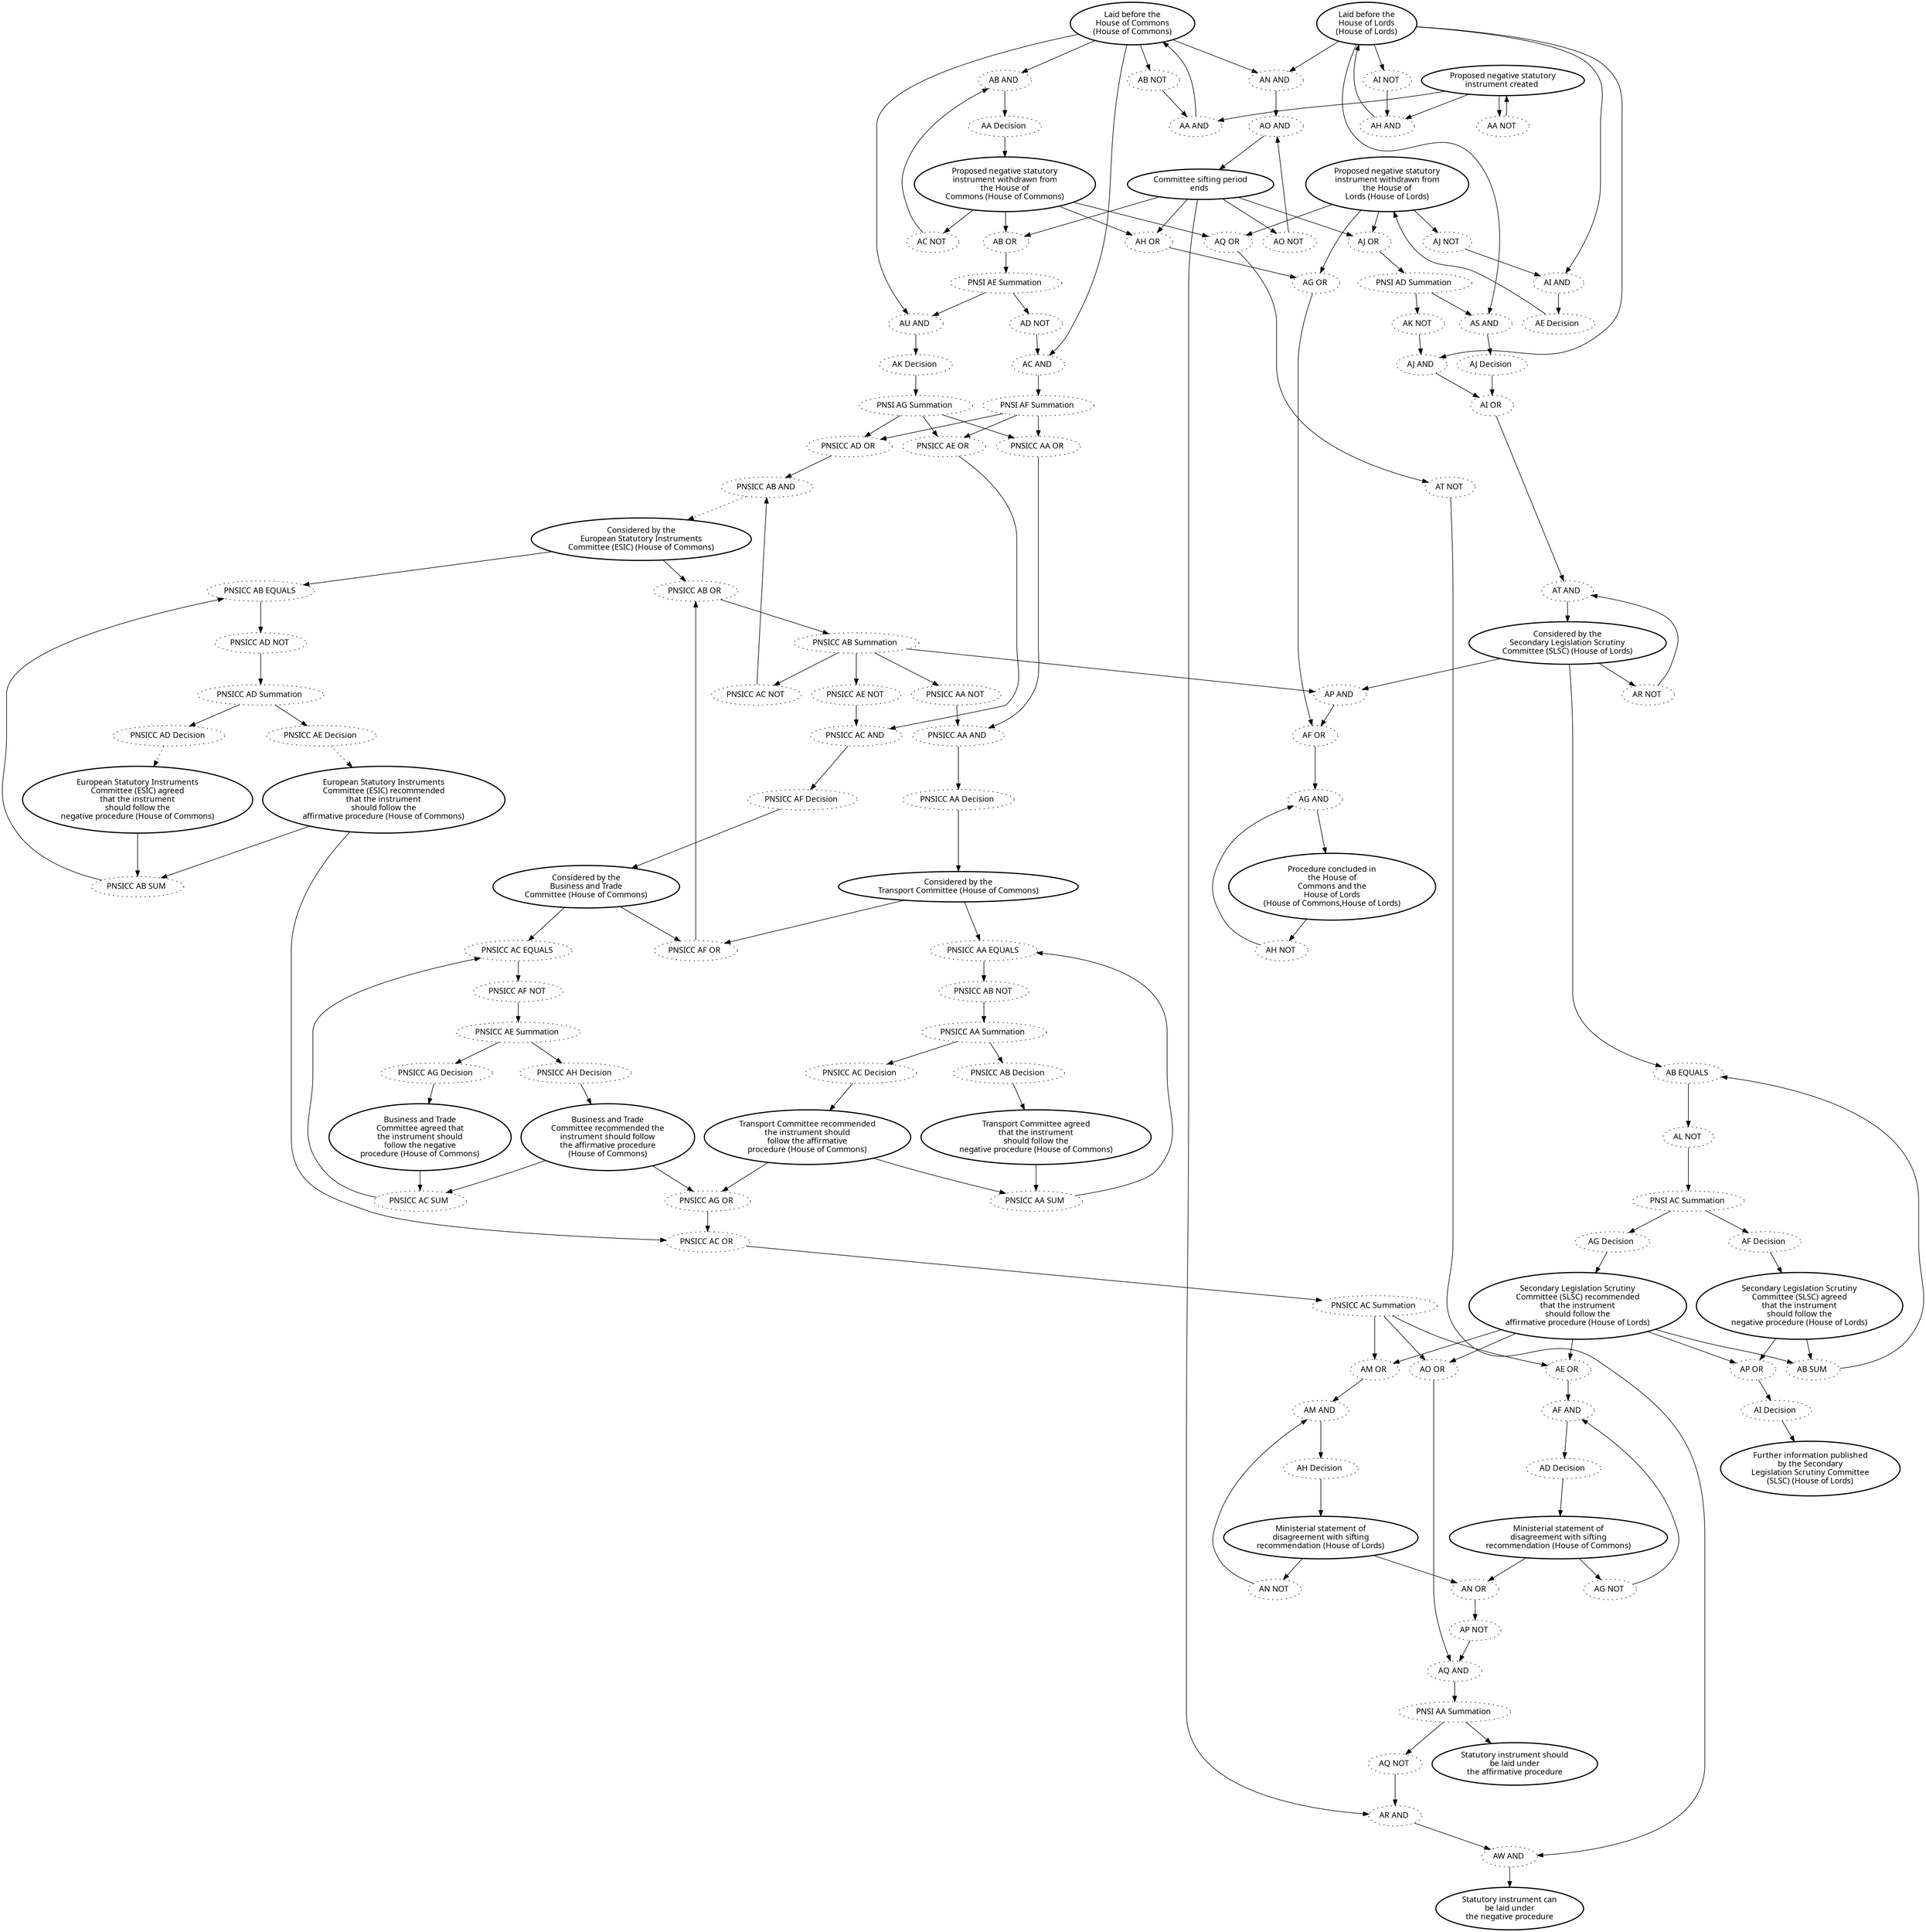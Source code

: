 digraph{graph[fontname="calibri"];node[fontname="calibri"];edge[fontname="calibri"];edge [style=solid, color=black];"4"->"283"[label=""];edge[style=solid, color=black];edge [style=solid, color=black];"4"->"326"[label=""];edge[style=solid, color=black];edge [style=solid, color=black];"4"->"539"[label=""];edge[style=solid, color=black];edge [style=solid, color=black];"4"->"540"[label=""];edge[style=solid, color=black];edge [style=solid, color=black];"4"->"333"[label=""];edge[style=solid, color=black];edge [style=solid, color=black];"12"->"326"[label=""];edge[style=solid, color=black];edge [style=solid, color=black];"12"->"306"[label=""];edge[style=solid, color=black];edge [style=solid, color=black];"12"->"307"[label=""];edge[style=solid, color=black];edge [style=solid, color=black];"12"->"310"[label=""];edge[style=solid, color=black];edge [style=solid, color=black];"12"->"331"[label=""];edge[style=solid, color=black];edge [style=solid, color=black];"19"->"299"[label=""];edge[style=solid, color=black];edge [style=solid, color=black];"19"->"1045"[label=""];edge[style=solid, color=black];edge [style=solid, color=black];"19"->"407"[label=""];edge[style=solid, color=black];edge [style=solid, color=black];"65"->"3999"[label=""];edge[style=solid, color=black];edge [style=solid, color=black];"66"->"3999"[label=""];edge[style=solid, color=black];edge [style=solid, color=black];"66"->"3993"[label=""];edge[style=solid, color=black];edge [style=solid, color=black];"71"->"286"[label=""];edge[style=solid, color=black];edge [style=solid, color=black];"71"->"304"[label=""];edge[style=solid, color=black];edge [style=solid, color=black];"71"->"328"[label=""];edge[style=solid, color=black];edge [style=solid, color=black];"71"->"313"[label=""];edge[style=solid, color=black];edge [style=solid, color=black];"71"->"330"[label=""];edge[style=solid, color=black];edge [style=solid, color=black];"81"->"295"[label=""];edge[style=solid, color=black];edge [style=solid, color=black];"81"->"322"[label=""];edge[style=solid, color=black];edge [style=solid, color=black];"81"->"418"[label=""];edge[style=solid, color=black];edge [style=solid, color=black];"81"->"1014"[label=""];edge[style=solid, color=black];edge [style=solid, color=black];"81"->"419"[label=""];edge[style=solid, color=black];edge [style=solid, color=black];"93"->"4000"[label=""];edge[style=solid, color=black];edge [style=solid, color=black];"93"->"3992"[label=""];edge[style=solid, color=black];edge [style=solid, color=black];"98"->"1014"[label=""];edge[style=solid, color=black];edge [style=solid, color=black];"98"->"419"[label=""];edge[style=solid, color=black];edge [style=solid, color=black];"99"->"305"[label=""];edge[style=solid, color=black];edge [style=solid, color=black];"99"->"538"[label=""];edge[style=solid, color=black];edge [style=solid, color=black];"99"->"542"[label=""];edge[style=solid, color=black];edge [style=solid, color=black];"108"->"303"[label=""];edge[style=solid, color=black];edge [style=solid, color=black];"108"->"308"[label=""];edge[style=solid, color=black];edge [style=solid, color=black];"108"->"313"[label=""];edge[style=solid, color=black];edge [style=solid, color=black];"108"->"420"[label=""];edge[style=solid, color=black];edge [style=solid, color=black];"109"->"282"[label=""];edge[style=solid, color=black];edge [style=solid, color=black];"109"->"304"[label=""];edge[style=solid, color=black];edge [style=solid, color=black];"109"->"286"[label=""];edge[style=solid, color=black];edge [style=solid, color=black];"109"->"420"[label=""];edge[style=solid, color=black];edge [style=solid, color=black];"111"->"301"[label=""];edge[style=solid, color=black];edge [style=solid, color=black];"113"->"297"[label=""];edge[style=solid, color=black];edge [style=solid, color=black];"113"->"417"[label=""];edge[style=solid, color=black];edge [style=solid, color=black];"114"->"325"[label=""];edge[style=solid, color=black];edge [style=solid, color=black];"114"->"417"[label=""];edge[style=solid, color=black];edge [style=solid, color=black];"281"->"109"[label=""];edge[style=solid, color=black];edge [style=solid, color=black];"282"->"540"[label=""];edge[style=solid, color=black];edge [style=solid, color=black];"283"->"3821"[label=""];edge[style=solid, color=black];edge [style=solid, color=black];"284"->"283"[label=""];edge[style=solid, color=black];edge [style=solid, color=black];"286"->"3186"[label=""];edge[style=solid, color=black];edge [style=solid, color=black];"295"->"296"[label=""];edge[style=solid, color=black];edge [style=solid, color=black];"296"->"298"[label=""];edge[style=solid, color=black];edge [style=solid, color=black];"297"->"296"[label=""];edge[style=solid, color=black];edge [style=solid, color=black];"298"->"113"[label=""];edge[style=solid, color=black];edge [style=solid, color=black];"299"->"302"[label=""];edge[style=solid, color=black];edge [style=solid, color=black];"300"->"111"[label=""];edge[style=solid, color=black];edge [style=solid, color=black];"301"->"300"[label=""];edge[style=solid, color=black];edge [style=solid, color=black];"302"->"300"[label=""];edge[style=solid, color=black];edge [style=solid, color=black];"303"->"302"[label=""];edge[style=solid, color=black];edge [style=solid, color=black];"304"->"303"[label=""];edge[style=solid, color=black];edge [style=solid, color=black];"305"->"12"[label=""];edge[style=solid, color=black];edge [style=solid, color=black];"306"->"305"[label=""];edge[style=solid, color=black];edge [style=solid, color=black];"307"->"309"[label=""];edge[style=solid, color=black];edge [style=solid, color=black];"308"->"307"[label=""];edge[style=solid, color=black];edge [style=solid, color=black];"309"->"108"[label=""];edge[style=solid, color=black];edge [style=solid, color=black];"310"->"312"[label=""];edge[style=solid, color=black];edge [style=solid, color=black];"311"->"310"[label=""];edge[style=solid, color=black];edge [style=solid, color=black];"312"->"332"[label=""];edge[style=solid, color=black];edge [style=solid, color=black];"313"->"3187"[label=""];edge[style=solid, color=black];edge [style=solid, color=black];"316"->"3068"[label=""];edge[style=solid, color=black];edge [style=solid, color=black];"320"->"98"[label=""];edge[style=solid, color=black];edge [style=solid, color=black];"321"->"81"[label=""];edge[style=solid, color=black];edge [style=solid, color=black];"322"->"323"[label=""];edge[style=solid, color=black];edge [style=solid, color=black];"323"->"324"[label=""];edge[style=solid, color=black];edge [style=solid, color=black];"324"->"114"[label=""];edge[style=solid, color=black];edge [style=solid, color=black];"325"->"323"[label=""];edge[style=solid, color=black];edge [style=solid, color=black];"326"->"327"[label=""];edge[style=solid, color=black];edge [style=solid, color=black];"327"->"71"[label=""];edge[style=solid, color=black];edge [style=solid, color=black];"328"->"327"[label=""];edge[style=solid, color=black];edge [style=solid, color=black];"329"->"2834"[label=""];edge[style=solid, color=black];edge [style=solid, color=black];"330"->"335"[label=""];edge[style=solid, color=black];edge [style=solid, color=black];"331"->"490"[label=""];edge[style=solid, color=black];edge [style=solid, color=black];"332"->"19"[label=""];edge[style=solid, color=black];edge [style=solid, color=black];"333"->"491"[label=""];edge[style=solid, color=black];edge [style=solid, color=black];"335"->"2833"[label=""];edge[style=solid, color=black];edge [style=solid, color=black];"405"->"329"[label=""];edge[style=solid, color=black];edge [style=solid, color=black];"406"->"330"[label=""];edge[style=solid, color=black];edge [style=solid, color=black];"407"->"332"[label=""];edge[style=solid, color=black];edge [style=solid, color=black];"409"->"335"[label=""];edge[style=solid, color=black];edge [style=solid, color=black];"417"->"405"[label=""];edge[style=solid, color=black];edge [style=solid, color=black];"418"->"329"[label=""];edge[style=solid, color=black];edge [style=solid, color=black];"419"->"489"[label=""];edge[style=solid, color=black];edge [style=solid, color=black];"420"->"409"[label=""];edge[style=solid, color=black];edge [style=solid, color=black];"489"->"224"[label=""];edge[style=solid, color=black];edge [style=solid, color=black];"490"->"312"[label=""];edge[style=solid, color=black];edge [style=solid, color=black];"491"->"3822"[label=""];edge[style=solid, color=black];edge [style=solid, color=black];"538"->"4"[label=""];edge[style=solid, color=black];edge [style=solid, color=black];"539"->"538"[label=""];edge[style=solid, color=black];edge [style=solid, color=black];"540"->"281"[label=""];edge[style=solid, color=black];edge [style=solid, color=black];"542"->"99"[label=""];edge[style=solid, color=black];edge [style=solid, color=black];"1014"->"1045"[label=""];edge[style=solid, color=black];edge [style=solid, color=black];"1045"->"316"[label=""];edge[style=solid, color=black];edge [style=solid, color=black];"2834"->"2832"[label=""];edge[style=solid, color=black];edge [style=solid, color=black];"2834"->"406"[label=""];edge[style=solid, color=black];edge [style=solid, color=black];"2901"->"4015"[label=""];edge[style=solid, color=black];edge [style=solid, color=black];"2901"->"4009"[label=""];edge[style=solid, color=black];edge [style=solid, color=black];"3068"->"320"[label=""];edge[style=solid, color=black];edge [style=solid, color=black];"3068"->"321"[label=""];edge[style=solid, color=black];edge [style=solid, color=black];"3186"->"284"[label=""];edge[style=solid, color=black];edge [style=solid, color=black];"3186"->"333"[label=""];edge[style=solid, color=black];edge [style=solid, color=black];"3187"->"311"[label=""];edge[style=solid, color=black];edge [style=solid, color=black];"3187"->"331"[label=""];edge[style=solid, color=black];edge [style=solid, color=black];"3821"->"3994"[label=""];edge[style=solid, color=black];edge [style=solid, color=black];"3821"->"3978"[label=""];edge[style=solid, color=black];edge [style=solid, color=black];"3821"->"4014"[label=""];edge[style=solid, color=black];edge [style=solid, color=black];"3822"->"3994"[label=""];edge[style=solid, color=black];edge [style=solid, color=black];"3822"->"3978"[label=""];edge[style=solid, color=black];edge [style=solid, color=black];"3822"->"4014"[label=""];edge[style=solid, color=black];edge [style=solid, color=black];"3977"->"3981"[label=""];edge[style=solid, color=black];edge [style=solid, color=black];"3978"->"3977"[label=""];edge[style=solid, color=black];edge [style=solid, color=black];"3979"->"3980"[label=""];edge[style=solid, color=black];edge [style=solid, color=black];"3980"->"3985"[label=""];edge[style=solid, color=black];edge [style=solid, color=black];"3981"->"3988"[label=""];edge[style=solid, color=black];edge [style=solid, color=black];"3982"->"3989"[label=""];edge[style=solid, color=black];edge [style=solid, color=black];"3983"->"3990"[label=""];edge[style=solid, color=black];edge [style=solid, color=black];"3984"->"3977"[label=""];edge[style=solid, color=black];edge [style=solid, color=black];"3985"->"3986"[label=""];edge[style=solid, color=black];edge [style=solid, color=black];"3986"->"3982"[label=""];edge[style=solid, color=black];edge [style=solid, color=black];"3986"->"3983"[label=""];edge[style=solid, color=black];edge [style=solid, color=black];"3987"->"299"[label=""];edge[style=solid, color=black];edge [style=solid, color=black];"3987"->"3995"[label=""];edge[style=solid, color=black];edge [style=solid, color=black];"3987"->"3984"[label=""];edge[style=solid, color=black];edge [style=solid, color=black];"3987"->"4003"[label=""];edge[style=solid, color=black];edge [style=solid, color=black];"3988"->"3980"[label=""];edge[style=solid, color=black];edge [style=solid, color=black];"3988"->"4015"[label=""];edge[style=solid, color=black];edge [style=solid, color=black];"3989"->"3979"[label=""];edge[style=solid, color=black];edge [style=solid, color=black];"3990"->"3979"[label=""];edge[style=solid, color=black];edge [style=solid, color=black];"3990"->"4016"[label=""];edge[style=solid, color=black];edge [style=dotted, color=black];"3991"->"93"[label=""];edge[style=solid, color=black];edge [style=solid, color=black];"3992"->"3987"[label=""];edge[style=solid, color=black];edge [style=solid, color=black];"3993"->"4002"[label=""];edge[style=solid, color=black];edge [style=solid, color=black];"3994"->"3991"[label=""];edge[style=solid, color=black];edge [style=solid, color=black];"3995"->"3991"[label=""];edge[style=solid, color=black];edge [style=solid, color=black];"3996"->"4001"[label=""];edge[style=solid, color=black];edge [style=dotted, color=black];"3997"->"65"[label=""];edge[style=solid, color=black];edge [style=dotted, color=black];"3998"->"66"[label=""];edge[style=solid, color=black];edge [style=solid, color=black];"3999"->"4000"[label=""];edge[style=solid, color=black];edge [style=solid, color=black];"4000"->"3996"[label=""];edge[style=solid, color=black];edge [style=solid, color=black];"4001"->"3997"[label=""];edge[style=solid, color=black];edge [style=solid, color=black];"4001"->"3998"[label=""];edge[style=solid, color=black];edge [style=solid, color=black];"4002"->"295"[label=""];edge[style=solid, color=black];edge [style=solid, color=black];"4002"->"322"[label=""];edge[style=solid, color=black];edge [style=solid, color=black];"4002"->"418"[label=""];edge[style=solid, color=black];edge [style=solid, color=black];"4003"->"4005"[label=""];edge[style=solid, color=black];edge [style=solid, color=black];"4004"->"4011"[label=""];edge[style=solid, color=black];edge [style=solid, color=black];"4005"->"4006"[label=""];edge[style=solid, color=black];edge [style=solid, color=black];"4006"->"2901"[label=""];edge[style=solid, color=black];edge [style=solid, color=black];"4007"->"4012"[label=""];edge[style=solid, color=black];edge [style=solid, color=black];"4008"->"4013"[label=""];edge[style=solid, color=black];edge [style=solid, color=black];"4009"->"4004"[label=""];edge[style=solid, color=black];edge [style=solid, color=black];"4010"->"4009"[label=""];edge[style=solid, color=black];edge [style=solid, color=black];"4011"->"4007"[label=""];edge[style=solid, color=black];edge [style=solid, color=black];"4011"->"4008"[label=""];edge[style=solid, color=black];edge [style=solid, color=black];"4012"->"4010"[label=""];edge[style=solid, color=black];edge [style=solid, color=black];"4013"->"4010"[label=""];edge[style=solid, color=black];edge [style=solid, color=black];"4013"->"4016"[label=""];edge[style=solid, color=black];edge [style=solid, color=black];"4014"->"4005"[label=""];edge[style=solid, color=black];edge [style=solid, color=black];"4015"->"3992"[label=""];edge[style=solid, color=black];edge [style=solid, color=black];"4016"->"3993"[label=""];edge[style=solid, color=black];"4" [label="Laid before the\nHouse of Commons\n(House of Commons)", style=bold];"12" [label="Laid before the\nHouse of Lords\n(House of Lords)", style=bold];"19" [label="Considered by the\nSecondary Legislation Scrutiny\nCommittee (SLSC) (House of Lords)", style=bold];"65" [label="European Statutory Instruments\nCommittee (ESIC) agreed\nthat the instrument\nshould follow the\nnegative procedure (House of Commons)", style=bold];"66" [label="European Statutory Instruments\nCommittee (ESIC) recommended\nthat the instrument\nshould follow the\naffirmative procedure (House of Commons)", style=bold];"71" [label="Committee sifting period\nends ", style=bold];"81" [label="Secondary Legislation Scrutiny\nCommittee (SLSC) recommended\nthat the instrument\nshould follow the\naffirmative procedure (House of Lords)", style=bold];"93" [label="Considered by the\nEuropean Statutory Instruments\nCommittee (ESIC) (House of Commons)", style=bold];"98" [label="Secondary Legislation Scrutiny\nCommittee (SLSC) agreed\nthat the instrument\nshould follow the\nnegative procedure (House of Lords)", style=bold];"99" [label="Proposed negative statutory\ninstrument created ", style=bold];"108" [label="Proposed negative statutory\ninstrument withdrawn from\nthe House of\nLords (House of Lords)", style=bold];"109" [label="Proposed negative statutory\ninstrument withdrawn from\nthe House of\nCommons (House of Commons)", style=bold];"111" [label="Procedure concluded in\nthe House of\nCommons and the\nHouse of Lords\n(House of Commons,House of Lords)", style=bold];"113" [label="Ministerial statement of\ndisagreement with sifting\nrecommendation (House of Commons)", style=bold];"114" [label="Ministerial statement of\ndisagreement with sifting\nrecommendation (House of Lords)", style=bold];"281" [label="AA Decision ", style=dotted];"282" [label="AC NOT ", style=dotted];"283" [label="AC AND ", style=dotted];"284" [label="AD NOT ", style=dotted];"286" [label="AB OR ", style=dotted];"295" [label="AE OR ", style=dotted];"296" [label="AF AND ", style=dotted];"297" [label="AG NOT ", style=dotted];"298" [label="AD Decision ", style=dotted];"299" [label="AP AND ", style=dotted];"300" [label="AG AND ", style=dotted];"301" [label="AH NOT ", style=dotted];"302" [label="AF OR ", style=dotted];"303" [label="AG OR ", style=dotted];"304" [label="AH OR ", style=dotted];"305" [label="AH AND ", style=dotted];"306" [label="AI NOT ", style=dotted];"307" [label="AI AND ", style=dotted];"308" [label="AJ NOT ", style=dotted];"309" [label="AE Decision ", style=dotted];"310" [label="AJ AND ", style=dotted];"311" [label="AK NOT ", style=dotted];"312" [label="AI OR ", style=dotted];"313" [label="AJ OR ", style=dotted];"316" [label="AL NOT ", style=dotted];"320" [label="AF Decision ", style=dotted];"321" [label="AG Decision ", style=dotted];"322" [label="AM OR ", style=dotted];"323" [label="AM AND ", style=dotted];"324" [label="AH Decision ", style=dotted];"325" [label="AN NOT ", style=dotted];"326" [label="AN AND ", style=dotted];"327" [label="AO AND ", style=dotted];"328" [label="AO NOT ", style=dotted];"329" [label="AQ AND ", style=dotted];"330" [label="AR AND ", style=dotted];"331" [label="AS AND ", style=dotted];"332" [label="AT AND ", style=dotted];"333" [label="AU AND ", style=dotted];"335" [label="AW AND ", style=dotted];"405" [label="AP NOT ", style=dotted];"406" [label="AQ NOT ", style=dotted];"407" [label="AR NOT ", style=dotted];"409" [label="AT NOT ", style=dotted];"417" [label="AN OR ", style=dotted];"418" [label="AO OR ", style=dotted];"419" [label="AP OR ", style=dotted];"420" [label="AQ OR ", style=dotted];"489" [label="AI Decision ", style=dotted];"490" [label="AJ Decision ", style=dotted];"491" [label="AK Decision ", style=dotted];"538" [label="AA AND ", style=dotted];"539" [label="AB NOT ", style=dotted];"540" [label="AB AND ", style=dotted];"542" [label="AA NOT ", style=dotted];"1014" [label="AB SUM ", style=dotted];"1045" [label="AB EQUALS ", style=dotted];"2834" [label="PNSI AA Summation ", style=dotted];"2901" [label="Considered by the\nBusiness and Trade\nCommittee (House of Commons)", style=bold];"3068" [label="PNSI AC Summation ", style=dotted];"3186" [label="PNSI AE Summation ", style=dotted];"3187" [label="PNSI AD Summation ", style=dotted];"3821" [label="PNSI AF Summation ", style=dotted];"3822" [label="PNSI AG Summation ", style=dotted];"3977" [label="PNSICC AA AND ", style=dotted];"3978" [label="PNSICC AA OR ", style=dotted];"3979" [label="PNSICC AA SUM ", style=dotted];"3980" [label="PNSICC AA EQUALS ", style=dotted];"3981" [label="PNSICC AA Decision ", style=dotted];"3982" [label="PNSICC AB Decision ", style=dotted];"3983" [label="PNSICC AC Decision ", style=dotted];"3984" [label="PNSICC AA NOT ", style=dotted];"3985" [label="PNSICC AB NOT ", style=dotted];"3986" [label="PNSICC AA Summation ", style=dotted];"3987" [label="PNSICC AB Summation ", style=dotted];"3988" [label="Considered by the\nTransport Committee (House of Commons)", style=bold];"3989" [label="Transport Committee agreed\nthat the instrument\nshould follow the\nnegative procedure (House of Commons)", style=bold];"3990" [label="Transport Committee recommended\nthe instrument should\nfollow the affirmative\nprocedure (House of Commons)", style=bold];"3991" [label="PNSICC AB AND ", style=dotted];"3992" [label="PNSICC AB OR ", style=dotted];"3993" [label="PNSICC AC OR ", style=dotted];"3994" [label="PNSICC AD OR ", style=dotted];"3995" [label="PNSICC AC NOT ", style=dotted];"3996" [label="PNSICC AD NOT ", style=dotted];"3997" [label="PNSICC AD Decision ", style=dotted];"3998" [label="PNSICC AE Decision ", style=dotted];"3999" [label="PNSICC AB SUM ", style=dotted];"4000" [label="PNSICC AB EQUALS ", style=dotted];"4001" [label="PNSICC AD Summation ", style=dotted];"4002" [label="PNSICC AC Summation ", style=dotted];"4003" [label="PNSICC AE NOT ", style=dotted];"4004" [label="PNSICC AF NOT ", style=dotted];"4005" [label="PNSICC AC AND ", style=dotted];"4006" [label="PNSICC AF Decision ", style=dotted];"4007" [label="PNSICC AG Decision ", style=dotted];"4008" [label="PNSICC AH Decision ", style=dotted];"4009" [label="PNSICC AC EQUALS ", style=dotted];"4010" [label="PNSICC AC SUM ", style=dotted];"4011" [label="PNSICC AE Summation ", style=dotted];"4012" [label="Business and Trade\nCommittee agreed that\nthe instrument should\nfollow the negative\nprocedure (House of Commons)", style=bold];"4013" [label="Business and Trade\nCommittee recommended the\ninstrument should follow\nthe affirmative procedure\n(House of Commons)", style=bold];"4014" [label="PNSICC AE OR ", style=dotted];"4015" [label="PNSICC AF OR ", style=dotted];"4016" [label="PNSICC AG OR ", style=dotted];"2833" [label="Statutory instrument can\nbe laid under\nthe negative procedure\n", style=bold];"224" [label="Further information published\nby the Secondary\nLegislation Scrutiny Committee\n(SLSC) (House of Lords)", style=bold];"2832" [label="Statutory instrument should\nbe laid under\nthe affirmative procedure\n", style=bold];}
